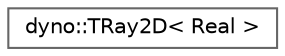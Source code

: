digraph "Graphical Class Hierarchy"
{
 // LATEX_PDF_SIZE
  bgcolor="transparent";
  edge [fontname=Helvetica,fontsize=10,labelfontname=Helvetica,labelfontsize=10];
  node [fontname=Helvetica,fontsize=10,shape=box,height=0.2,width=0.4];
  rankdir="LR";
  Node0 [id="Node000000",label="dyno::TRay2D\< Real \>",height=0.2,width=0.4,color="grey40", fillcolor="white", style="filled",URL="$classdyno_1_1_t_ray2_d.html",tooltip=" "];
}
